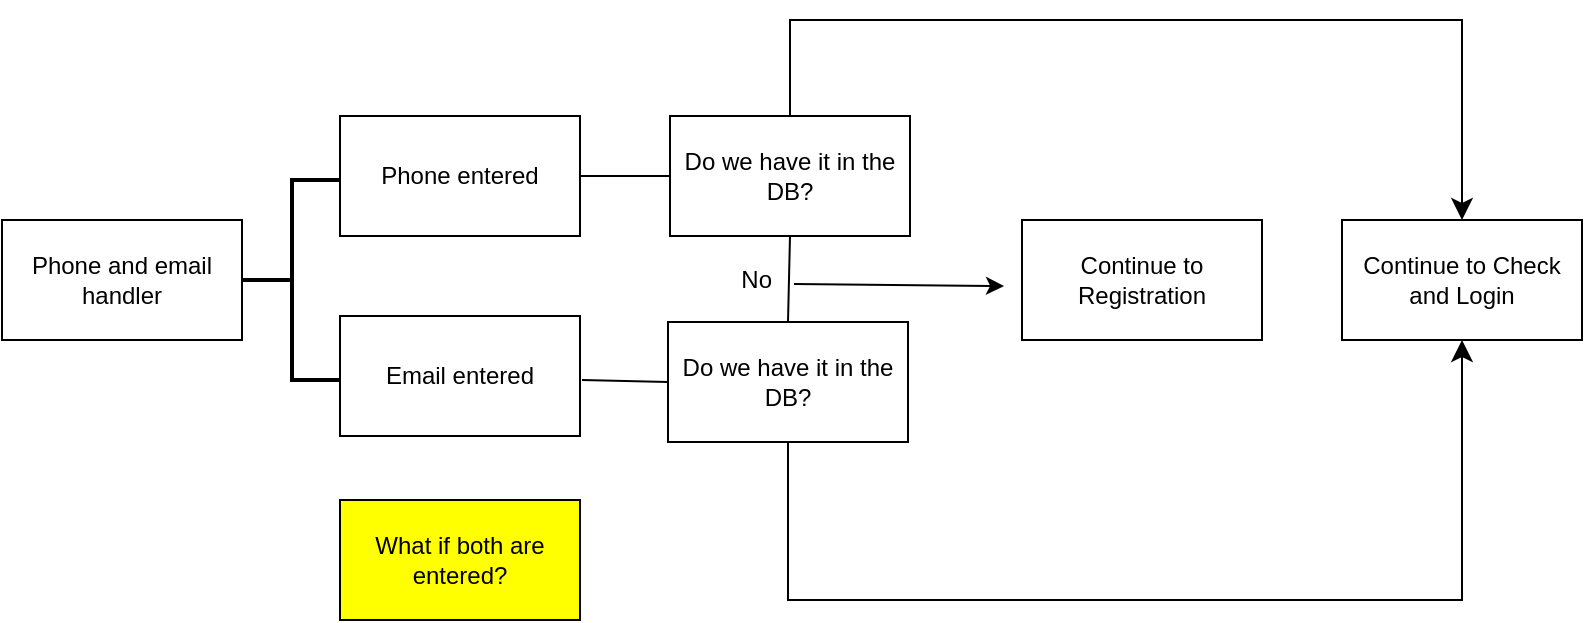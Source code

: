 <mxfile version="25.0.1">
  <diagram name="Seite-1" id="r1QjtIdLRNZ6yc1zuPKi">
    <mxGraphModel dx="1225" dy="867" grid="1" gridSize="10" guides="1" tooltips="1" connect="1" arrows="1" fold="1" page="1" pageScale="1" pageWidth="827" pageHeight="1169" math="0" shadow="0">
      <root>
        <mxCell id="0" />
        <mxCell id="1" parent="0" />
        <mxCell id="_19qDUszDMYVY8KUCl5t-15" value="Phone and email handler" style="rounded=0;whiteSpace=wrap;html=1;" parent="1" vertex="1">
          <mxGeometry x="20" y="390" width="120" height="60" as="geometry" />
        </mxCell>
        <mxCell id="pvkplObW0KWAkGQXOWaf-1" value="" style="strokeWidth=2;html=1;shape=mxgraph.flowchart.annotation_2;align=left;labelPosition=right;pointerEvents=1;" vertex="1" parent="1">
          <mxGeometry x="140" y="370" width="50" height="100" as="geometry" />
        </mxCell>
        <mxCell id="pvkplObW0KWAkGQXOWaf-2" value="Phone entered" style="rounded=0;whiteSpace=wrap;html=1;" vertex="1" parent="1">
          <mxGeometry x="189" y="338" width="120" height="60" as="geometry" />
        </mxCell>
        <mxCell id="pvkplObW0KWAkGQXOWaf-3" value="Email entered" style="rounded=0;whiteSpace=wrap;html=1;" vertex="1" parent="1">
          <mxGeometry x="189" y="438" width="120" height="60" as="geometry" />
        </mxCell>
        <mxCell id="pvkplObW0KWAkGQXOWaf-4" value="What if both are entered?" style="rounded=0;whiteSpace=wrap;html=1;fillColor=#FFFF00;" vertex="1" parent="1">
          <mxGeometry x="189" y="530" width="120" height="60" as="geometry" />
        </mxCell>
        <mxCell id="pvkplObW0KWAkGQXOWaf-5" value="Do we have it in the DB?" style="rounded=0;whiteSpace=wrap;html=1;" vertex="1" parent="1">
          <mxGeometry x="354" y="338" width="120" height="60" as="geometry" />
        </mxCell>
        <mxCell id="pvkplObW0KWAkGQXOWaf-6" value="Do we have it in the DB?" style="rounded=0;whiteSpace=wrap;html=1;" vertex="1" parent="1">
          <mxGeometry x="353" y="441" width="120" height="60" as="geometry" />
        </mxCell>
        <mxCell id="pvkplObW0KWAkGQXOWaf-7" value="" style="endArrow=none;html=1;rounded=0;entryX=0;entryY=0.5;entryDx=0;entryDy=0;exitX=1;exitY=0.5;exitDx=0;exitDy=0;" edge="1" parent="1" source="pvkplObW0KWAkGQXOWaf-2" target="pvkplObW0KWAkGQXOWaf-5">
          <mxGeometry width="50" height="50" relative="1" as="geometry">
            <mxPoint x="290" y="490" as="sourcePoint" />
            <mxPoint x="340" y="440" as="targetPoint" />
          </mxGeometry>
        </mxCell>
        <mxCell id="pvkplObW0KWAkGQXOWaf-8" value="" style="endArrow=none;html=1;rounded=0;entryX=0;entryY=0.5;entryDx=0;entryDy=0;" edge="1" parent="1" target="pvkplObW0KWAkGQXOWaf-6">
          <mxGeometry width="50" height="50" relative="1" as="geometry">
            <mxPoint x="310" y="470" as="sourcePoint" />
            <mxPoint x="364" y="378" as="targetPoint" />
          </mxGeometry>
        </mxCell>
        <mxCell id="pvkplObW0KWAkGQXOWaf-9" value="" style="endArrow=none;html=1;rounded=0;entryX=0.5;entryY=1;entryDx=0;entryDy=0;exitX=0.5;exitY=0;exitDx=0;exitDy=0;" edge="1" parent="1" source="pvkplObW0KWAkGQXOWaf-6" target="pvkplObW0KWAkGQXOWaf-5">
          <mxGeometry width="50" height="50" relative="1" as="geometry">
            <mxPoint x="290" y="490" as="sourcePoint" />
            <mxPoint x="340" y="440" as="targetPoint" />
          </mxGeometry>
        </mxCell>
        <mxCell id="pvkplObW0KWAkGQXOWaf-10" value="No" style="text;html=1;align=right;verticalAlign=middle;whiteSpace=wrap;rounded=0;" vertex="1" parent="1">
          <mxGeometry x="347" y="405" width="60" height="30" as="geometry" />
        </mxCell>
        <mxCell id="pvkplObW0KWAkGQXOWaf-11" value="" style="endArrow=classic;html=1;rounded=0;" edge="1" parent="1">
          <mxGeometry width="50" height="50" relative="1" as="geometry">
            <mxPoint x="416" y="422" as="sourcePoint" />
            <mxPoint x="521" y="423" as="targetPoint" />
          </mxGeometry>
        </mxCell>
        <mxCell id="pvkplObW0KWAkGQXOWaf-12" value="Continue to Registration" style="rounded=0;whiteSpace=wrap;html=1;" vertex="1" parent="1">
          <mxGeometry x="530" y="390" width="120" height="60" as="geometry" />
        </mxCell>
        <mxCell id="pvkplObW0KWAkGQXOWaf-13" value="" style="edgeStyle=elbowEdgeStyle;elbow=vertical;endArrow=classic;html=1;curved=0;rounded=0;endSize=8;startSize=8;exitX=0.5;exitY=0;exitDx=0;exitDy=0;entryX=0.5;entryY=0;entryDx=0;entryDy=0;" edge="1" parent="1" source="pvkplObW0KWAkGQXOWaf-5" target="pvkplObW0KWAkGQXOWaf-14">
          <mxGeometry width="50" height="50" relative="1" as="geometry">
            <mxPoint x="290" y="400" as="sourcePoint" />
            <mxPoint x="620" y="160" as="targetPoint" />
            <Array as="points">
              <mxPoint x="580" y="290" />
            </Array>
          </mxGeometry>
        </mxCell>
        <mxCell id="pvkplObW0KWAkGQXOWaf-14" value="Continue to Check and Login" style="rounded=0;whiteSpace=wrap;html=1;" vertex="1" parent="1">
          <mxGeometry x="690" y="390" width="120" height="60" as="geometry" />
        </mxCell>
        <mxCell id="pvkplObW0KWAkGQXOWaf-15" value="" style="edgeStyle=elbowEdgeStyle;elbow=vertical;endArrow=classic;html=1;curved=0;rounded=0;endSize=8;startSize=8;exitX=0.5;exitY=1;exitDx=0;exitDy=0;entryX=0.5;entryY=1;entryDx=0;entryDy=0;" edge="1" parent="1" source="pvkplObW0KWAkGQXOWaf-6" target="pvkplObW0KWAkGQXOWaf-14">
          <mxGeometry width="50" height="50" relative="1" as="geometry">
            <mxPoint x="424" y="348" as="sourcePoint" />
            <mxPoint x="760" y="400" as="targetPoint" />
            <Array as="points">
              <mxPoint x="580" y="580" />
            </Array>
          </mxGeometry>
        </mxCell>
      </root>
    </mxGraphModel>
  </diagram>
</mxfile>
